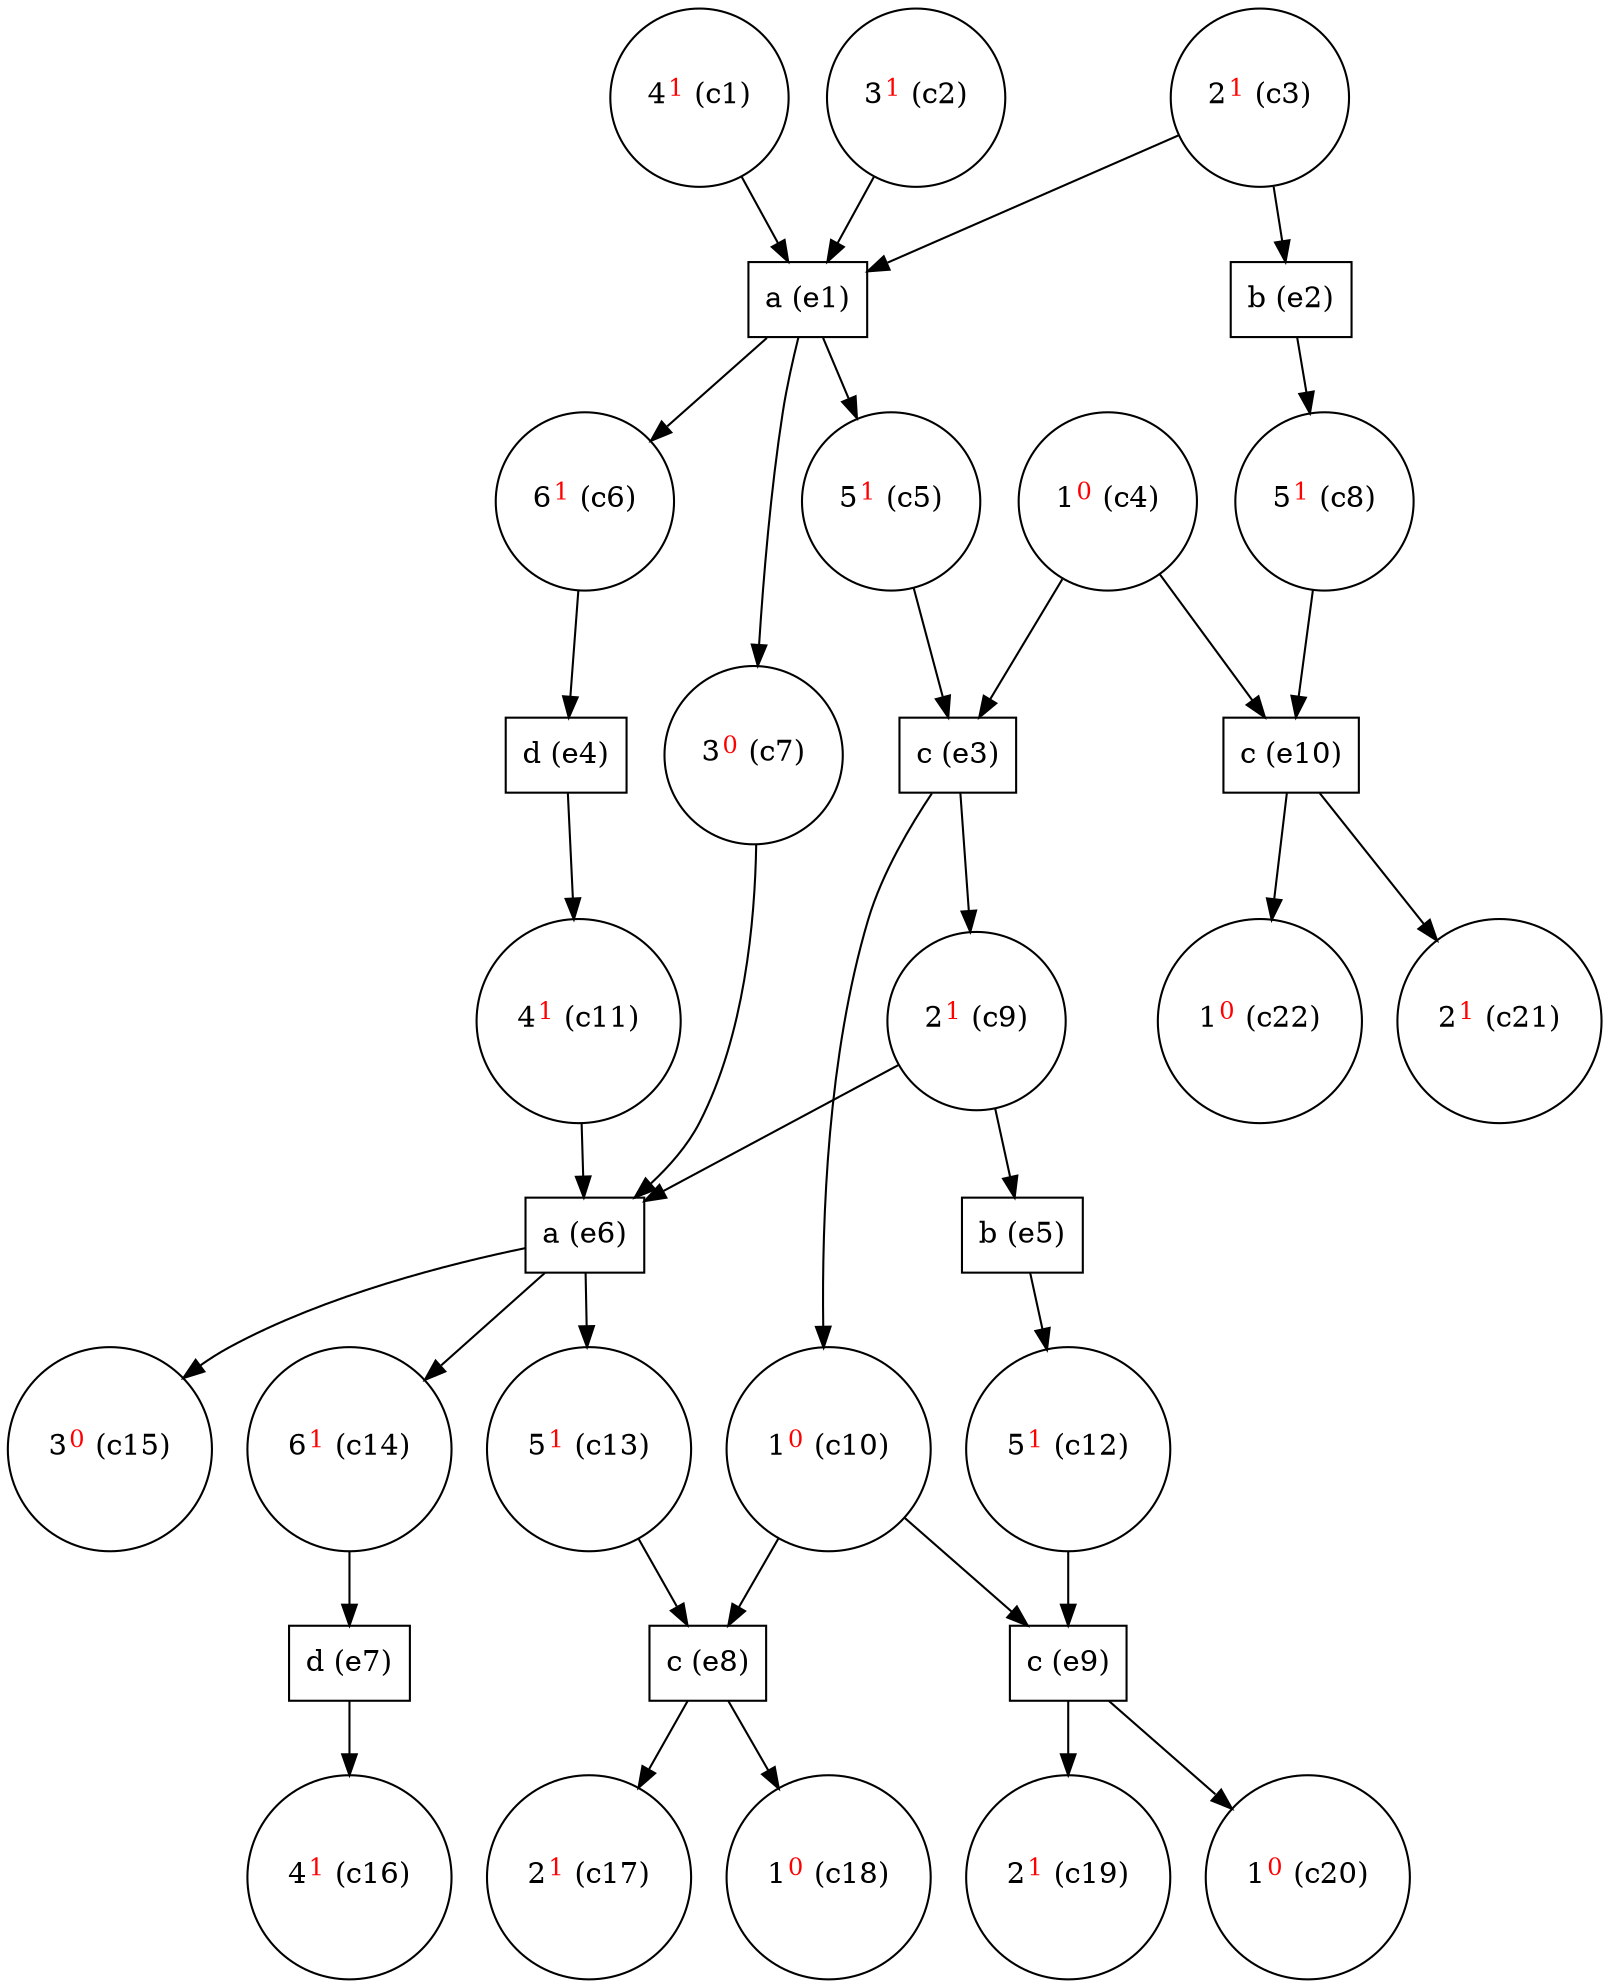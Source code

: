 digraph test {
  c1 -> e1;
  c2 -> e1;
  c3 -> e2;
  c3 -> e1;
  c4 -> e10;
  c4 -> e3;
  e1 -> c5;
  c5 -> e3;
  e1 -> c6;
  c6 -> e4;
  e1 -> c7;
  c7 -> e6;
  e2 -> c8;
  c8 -> e10;
  e3 -> c9;
  c9 -> e6;
  c9 -> e5;
  e3 -> c10;
  c10 -> e8;
  c10 -> e9;
  e4 -> c11;
  c11 -> e6;
  e5 -> c12;
  c12 -> e9;
  e6 -> c13;
  c13 -> e8;
  e6 -> c14;
  c14 -> e7;
  e6 -> c15;
  e7 -> c16;
  e8 -> c17;
  e8 -> c18;
  e9 -> c19;
  e9 -> c20;
  e10 -> c21;
  e10 -> c22;
  c1 [label= <4<FONT COLOR="red"><SUP>1</SUP></FONT>&nbsp;(c1)> shape=circle];
  c2 [label= <3<FONT COLOR="red"><SUP>1</SUP></FONT>&nbsp;(c2)> shape=circle];
  c3 [label= <2<FONT COLOR="red"><SUP>1</SUP></FONT>&nbsp;(c3)> shape=circle];
  c4 [label= <1<FONT COLOR="red"><SUP>0</SUP></FONT>&nbsp;(c4)> shape=circle];
  c5 [label= <5<FONT COLOR="red"><SUP>1</SUP></FONT>&nbsp;(c5)> shape=circle];
  c6 [label= <6<FONT COLOR="red"><SUP>1</SUP></FONT>&nbsp;(c6)> shape=circle];
  c7 [label= <3<FONT COLOR="red"><SUP>0</SUP></FONT>&nbsp;(c7)> shape=circle];
  c8 [label= <5<FONT COLOR="red"><SUP>1</SUP></FONT>&nbsp;(c8)> shape=circle];
  c9 [label= <2<FONT COLOR="red"><SUP>1</SUP></FONT>&nbsp;(c9)> shape=circle];
  c10 [label= <1<FONT COLOR="red"><SUP>0</SUP></FONT>&nbsp;(c10)> shape=circle];
  c11 [label= <4<FONT COLOR="red"><SUP>1</SUP></FONT>&nbsp;(c11)> shape=circle];
  c12 [label= <5<FONT COLOR="red"><SUP>1</SUP></FONT>&nbsp;(c12)> shape=circle];
  c13 [label= <5<FONT COLOR="red"><SUP>1</SUP></FONT>&nbsp;(c13)> shape=circle];
  c14 [label= <6<FONT COLOR="red"><SUP>1</SUP></FONT>&nbsp;(c14)> shape=circle];
  c15 [label= <3<FONT COLOR="red"><SUP>0</SUP></FONT>&nbsp;(c15)> shape=circle];
  c16 [label= <4<FONT COLOR="red"><SUP>1</SUP></FONT>&nbsp;(c16)> shape=circle];
  c17 [label= <2<FONT COLOR="red"><SUP>1</SUP></FONT>&nbsp;(c17)> shape=circle];
  c18 [label= <1<FONT COLOR="red"><SUP>0</SUP></FONT>&nbsp;(c18)> shape=circle];
  c19 [label= <2<FONT COLOR="red"><SUP>1</SUP></FONT>&nbsp;(c19)> shape=circle];
  c20 [label= <1<FONT COLOR="red"><SUP>0</SUP></FONT>&nbsp;(c20)> shape=circle];
  c21 [label= <2<FONT COLOR="red"><SUP>1</SUP></FONT>&nbsp;(c21)> shape=circle];
  c22 [label= <1<FONT COLOR="red"><SUP>0</SUP></FONT>&nbsp;(c22)> shape=circle];
  e1 [label="a (e1)" shape=box];
  e2 [label="b (e2)" shape=box];
  e3 [label="c (e3)" shape=box];
  e4 [label="d (e4)" shape=box];
  e5 [label="b (e5)" shape=box];
  e6 [label="a (e6)" shape=box];
  e7 [label="d (e7)" shape=box];
  e8 [label="c (e8)" shape=box];
  e9 [label="c (e9)" shape=box];
  e10 [label="c (e10)" shape=box];
}
